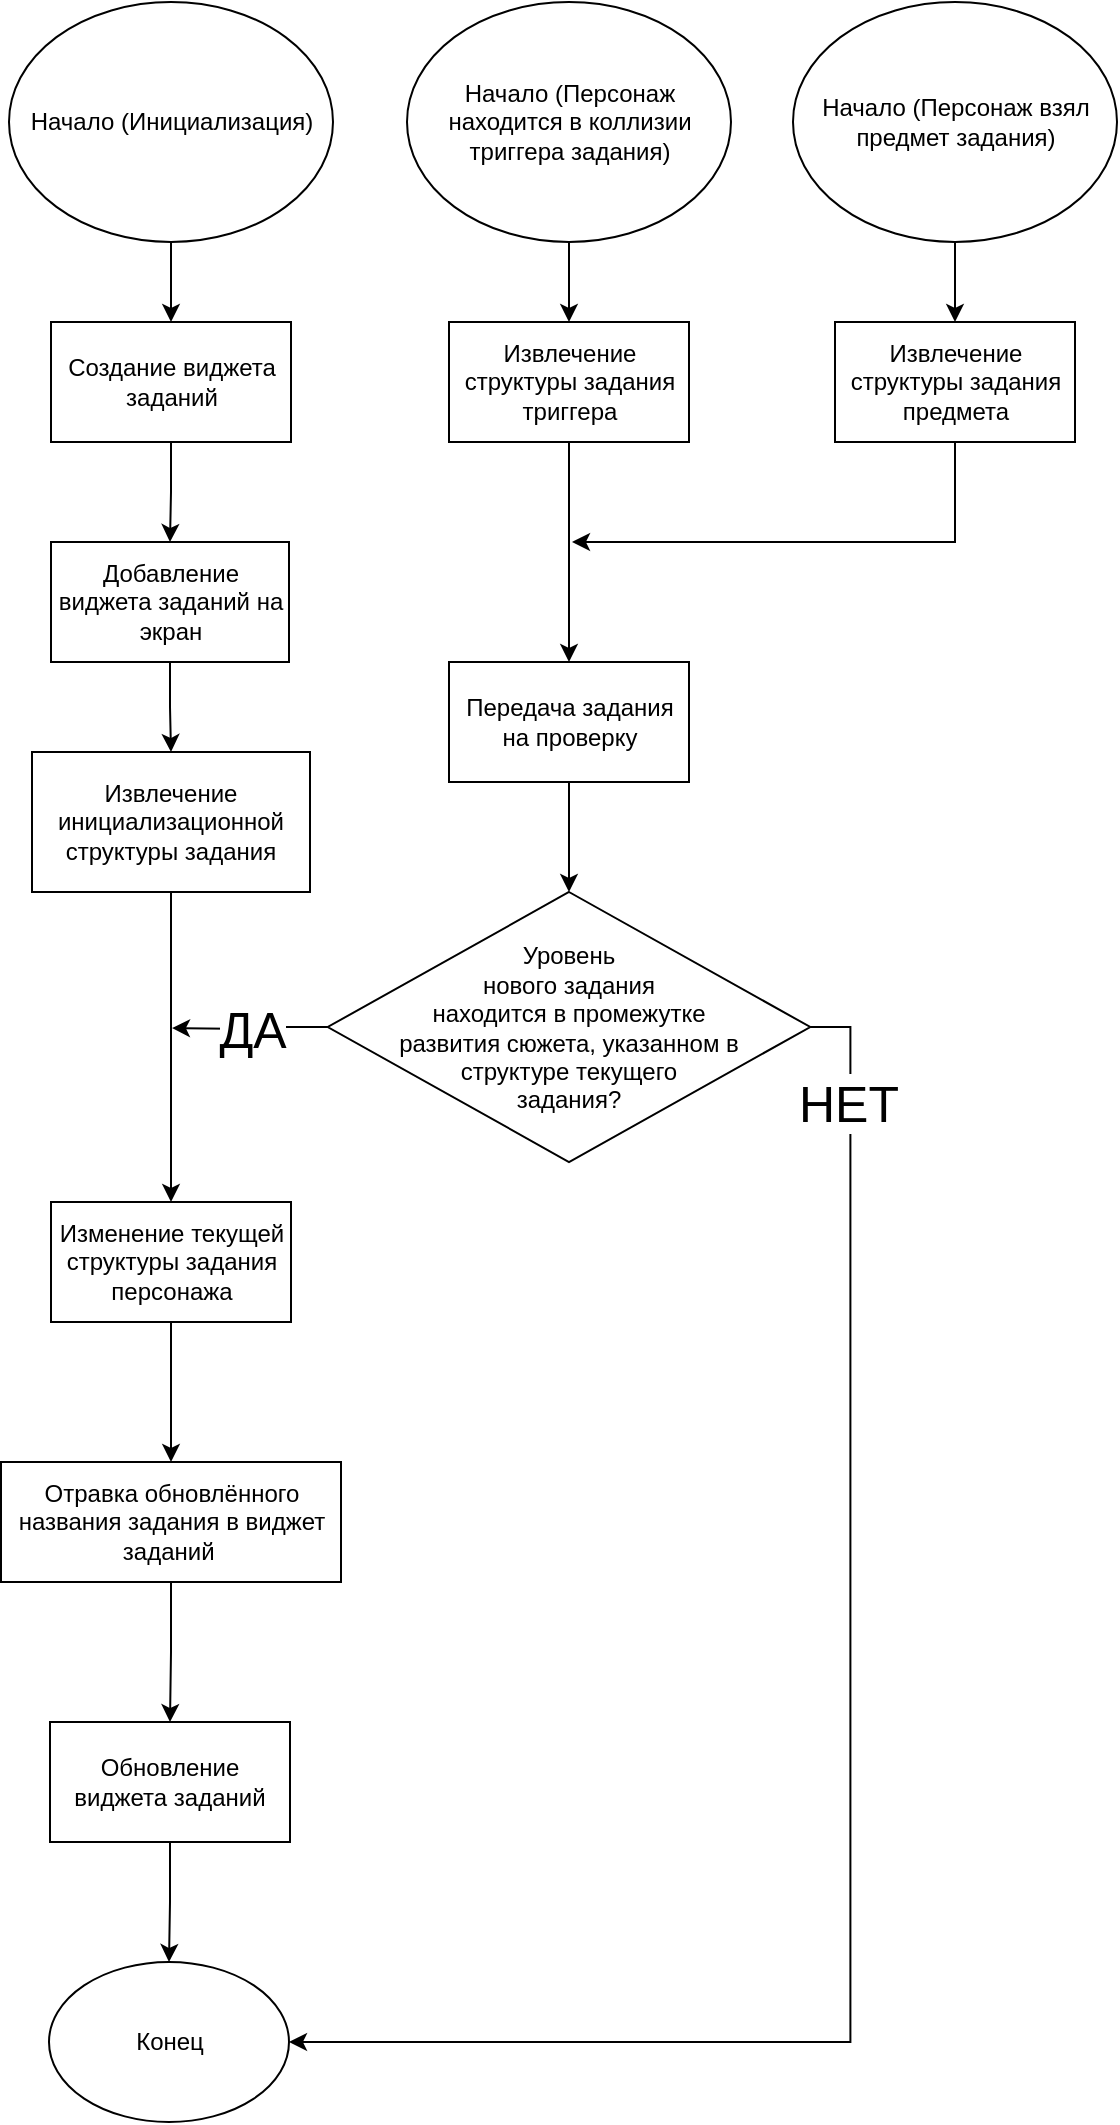 <mxfile version="22.1.11" type="github">
  <diagram name="Page-1" id="ySlSw5_M_sLU7GGw0Z9M">
    <mxGraphModel dx="1256" dy="724" grid="1" gridSize="10" guides="1" tooltips="1" connect="1" arrows="1" fold="1" page="1" pageScale="1" pageWidth="827" pageHeight="1169" math="0" shadow="0">
      <root>
        <mxCell id="0" />
        <mxCell id="1" parent="0" />
        <mxCell id="74JqKEVf_eqUBJ1XW9bd-1" style="edgeStyle=orthogonalEdgeStyle;rounded=0;orthogonalLoop=1;jettySize=auto;html=1;entryX=0.5;entryY=0;entryDx=0;entryDy=0;" edge="1" parent="1" source="74JqKEVf_eqUBJ1XW9bd-2" target="74JqKEVf_eqUBJ1XW9bd-10">
          <mxGeometry relative="1" as="geometry" />
        </mxCell>
        <mxCell id="74JqKEVf_eqUBJ1XW9bd-2" value="Начало (Персонаж находится в коллизии триггера задания)" style="ellipse;whiteSpace=wrap;html=1;" vertex="1" parent="1">
          <mxGeometry x="327.5" y="20" width="162" height="120" as="geometry" />
        </mxCell>
        <mxCell id="74JqKEVf_eqUBJ1XW9bd-3" style="edgeStyle=orthogonalEdgeStyle;rounded=0;orthogonalLoop=1;jettySize=auto;html=1;entryX=0.5;entryY=0;entryDx=0;entryDy=0;" edge="1" parent="1" source="74JqKEVf_eqUBJ1XW9bd-4" target="74JqKEVf_eqUBJ1XW9bd-23">
          <mxGeometry relative="1" as="geometry" />
        </mxCell>
        <mxCell id="74JqKEVf_eqUBJ1XW9bd-4" value="Передача задания на проверку" style="rounded=0;whiteSpace=wrap;html=1;" vertex="1" parent="1">
          <mxGeometry x="348.5" y="350" width="120" height="60" as="geometry" />
        </mxCell>
        <mxCell id="74JqKEVf_eqUBJ1XW9bd-5" style="edgeStyle=orthogonalEdgeStyle;rounded=0;orthogonalLoop=1;jettySize=auto;html=1;" edge="1" parent="1" source="74JqKEVf_eqUBJ1XW9bd-6">
          <mxGeometry relative="1" as="geometry">
            <mxPoint x="410" y="290" as="targetPoint" />
            <Array as="points">
              <mxPoint x="602" y="290" />
            </Array>
          </mxGeometry>
        </mxCell>
        <mxCell id="74JqKEVf_eqUBJ1XW9bd-6" value="Извлечение структуры задания предмета" style="rounded=0;whiteSpace=wrap;html=1;" vertex="1" parent="1">
          <mxGeometry x="541.5" y="180" width="120" height="60" as="geometry" />
        </mxCell>
        <mxCell id="74JqKEVf_eqUBJ1XW9bd-7" style="edgeStyle=orthogonalEdgeStyle;rounded=0;orthogonalLoop=1;jettySize=auto;html=1;" edge="1" parent="1" source="74JqKEVf_eqUBJ1XW9bd-8" target="74JqKEVf_eqUBJ1XW9bd-6">
          <mxGeometry relative="1" as="geometry" />
        </mxCell>
        <mxCell id="74JqKEVf_eqUBJ1XW9bd-8" value="Начало (Персонаж взял предмет задания)" style="ellipse;whiteSpace=wrap;html=1;" vertex="1" parent="1">
          <mxGeometry x="520.5" y="20" width="162" height="120" as="geometry" />
        </mxCell>
        <mxCell id="74JqKEVf_eqUBJ1XW9bd-9" style="edgeStyle=orthogonalEdgeStyle;rounded=0;orthogonalLoop=1;jettySize=auto;html=1;exitX=0.5;exitY=1;exitDx=0;exitDy=0;entryX=0.5;entryY=0;entryDx=0;entryDy=0;" edge="1" parent="1" source="74JqKEVf_eqUBJ1XW9bd-10" target="74JqKEVf_eqUBJ1XW9bd-4">
          <mxGeometry relative="1" as="geometry" />
        </mxCell>
        <mxCell id="74JqKEVf_eqUBJ1XW9bd-10" value="Извлечение структуры задания триггера" style="rounded=0;whiteSpace=wrap;html=1;" vertex="1" parent="1">
          <mxGeometry x="348.5" y="180" width="120" height="60" as="geometry" />
        </mxCell>
        <mxCell id="74JqKEVf_eqUBJ1XW9bd-11" style="edgeStyle=orthogonalEdgeStyle;rounded=0;orthogonalLoop=1;jettySize=auto;html=1;entryX=0.5;entryY=0;entryDx=0;entryDy=0;" edge="1" parent="1" source="74JqKEVf_eqUBJ1XW9bd-12" target="74JqKEVf_eqUBJ1XW9bd-14">
          <mxGeometry relative="1" as="geometry" />
        </mxCell>
        <mxCell id="74JqKEVf_eqUBJ1XW9bd-12" value="Начало (Инициализация)" style="ellipse;whiteSpace=wrap;html=1;" vertex="1" parent="1">
          <mxGeometry x="128.5" y="20" width="162" height="120" as="geometry" />
        </mxCell>
        <mxCell id="74JqKEVf_eqUBJ1XW9bd-13" style="edgeStyle=orthogonalEdgeStyle;rounded=0;orthogonalLoop=1;jettySize=auto;html=1;entryX=0.5;entryY=0;entryDx=0;entryDy=0;" edge="1" parent="1" source="74JqKEVf_eqUBJ1XW9bd-14" target="74JqKEVf_eqUBJ1XW9bd-18">
          <mxGeometry relative="1" as="geometry" />
        </mxCell>
        <mxCell id="74JqKEVf_eqUBJ1XW9bd-14" value="Создание виджета заданий" style="rounded=0;whiteSpace=wrap;html=1;" vertex="1" parent="1">
          <mxGeometry x="149.5" y="180" width="120" height="60" as="geometry" />
        </mxCell>
        <mxCell id="74JqKEVf_eqUBJ1XW9bd-15" style="edgeStyle=orthogonalEdgeStyle;rounded=0;orthogonalLoop=1;jettySize=auto;html=1;" edge="1" parent="1" source="74JqKEVf_eqUBJ1XW9bd-16" target="74JqKEVf_eqUBJ1XW9bd-25">
          <mxGeometry relative="1" as="geometry" />
        </mxCell>
        <mxCell id="74JqKEVf_eqUBJ1XW9bd-16" value="Извлечение инициализационной структуры задания" style="rounded=0;whiteSpace=wrap;html=1;" vertex="1" parent="1">
          <mxGeometry x="140" y="395" width="139" height="70" as="geometry" />
        </mxCell>
        <mxCell id="74JqKEVf_eqUBJ1XW9bd-17" style="edgeStyle=orthogonalEdgeStyle;rounded=0;orthogonalLoop=1;jettySize=auto;html=1;entryX=0.5;entryY=0;entryDx=0;entryDy=0;" edge="1" parent="1" source="74JqKEVf_eqUBJ1XW9bd-18" target="74JqKEVf_eqUBJ1XW9bd-16">
          <mxGeometry relative="1" as="geometry" />
        </mxCell>
        <mxCell id="74JqKEVf_eqUBJ1XW9bd-18" value="Добавление виджета заданий на экран" style="rounded=0;whiteSpace=wrap;html=1;" vertex="1" parent="1">
          <mxGeometry x="149.5" y="290" width="119" height="60" as="geometry" />
        </mxCell>
        <mxCell id="74JqKEVf_eqUBJ1XW9bd-19" style="edgeStyle=orthogonalEdgeStyle;rounded=0;orthogonalLoop=1;jettySize=auto;html=1;exitX=0;exitY=0.5;exitDx=0;exitDy=0;" edge="1" parent="1" source="74JqKEVf_eqUBJ1XW9bd-23">
          <mxGeometry relative="1" as="geometry">
            <mxPoint x="210" y="533" as="targetPoint" />
          </mxGeometry>
        </mxCell>
        <mxCell id="74JqKEVf_eqUBJ1XW9bd-20" value="&lt;font style=&quot;font-size: 25px;&quot;&gt;ДА&lt;/font&gt;" style="edgeLabel;html=1;align=center;verticalAlign=middle;resizable=0;points=[];" vertex="1" connectable="0" parent="74JqKEVf_eqUBJ1XW9bd-19">
          <mxGeometry x="0.215" y="-1" relative="1" as="geometry">
            <mxPoint x="9" as="offset" />
          </mxGeometry>
        </mxCell>
        <mxCell id="74JqKEVf_eqUBJ1XW9bd-21" style="edgeStyle=orthogonalEdgeStyle;rounded=0;orthogonalLoop=1;jettySize=auto;html=1;exitX=1;exitY=0.5;exitDx=0;exitDy=0;entryX=1;entryY=0.5;entryDx=0;entryDy=0;" edge="1" parent="1" source="74JqKEVf_eqUBJ1XW9bd-23" target="74JqKEVf_eqUBJ1XW9bd-30">
          <mxGeometry relative="1" as="geometry">
            <mxPoint x="450" y="870" as="targetPoint" />
          </mxGeometry>
        </mxCell>
        <mxCell id="74JqKEVf_eqUBJ1XW9bd-22" value="&lt;font style=&quot;font-size: 25px;&quot;&gt;НЕТ&lt;/font&gt;" style="edgeLabel;html=1;align=center;verticalAlign=middle;resizable=0;points=[];" vertex="1" connectable="0" parent="74JqKEVf_eqUBJ1XW9bd-21">
          <mxGeometry x="-0.859" y="-1" relative="1" as="geometry">
            <mxPoint as="offset" />
          </mxGeometry>
        </mxCell>
        <mxCell id="74JqKEVf_eqUBJ1XW9bd-23" value="Уровень&lt;br&gt;нового задания&lt;br&gt;находится в&amp;nbsp;промежутке&lt;br&gt;развития сюжета, указанном в&lt;br&gt;структуре текущего&lt;br&gt;задания?" style="rhombus;whiteSpace=wrap;html=1;" vertex="1" parent="1">
          <mxGeometry x="287.88" y="465" width="241.25" height="135" as="geometry" />
        </mxCell>
        <mxCell id="74JqKEVf_eqUBJ1XW9bd-24" style="edgeStyle=orthogonalEdgeStyle;rounded=0;orthogonalLoop=1;jettySize=auto;html=1;entryX=0.5;entryY=0;entryDx=0;entryDy=0;" edge="1" parent="1" source="74JqKEVf_eqUBJ1XW9bd-25" target="74JqKEVf_eqUBJ1XW9bd-27">
          <mxGeometry relative="1" as="geometry" />
        </mxCell>
        <mxCell id="74JqKEVf_eqUBJ1XW9bd-25" value="Изменение текущей структуры задания персонажа" style="rounded=0;whiteSpace=wrap;html=1;" vertex="1" parent="1">
          <mxGeometry x="149.5" y="620" width="120" height="60" as="geometry" />
        </mxCell>
        <mxCell id="74JqKEVf_eqUBJ1XW9bd-26" style="edgeStyle=orthogonalEdgeStyle;rounded=0;orthogonalLoop=1;jettySize=auto;html=1;entryX=0.5;entryY=0;entryDx=0;entryDy=0;" edge="1" parent="1" source="74JqKEVf_eqUBJ1XW9bd-27" target="74JqKEVf_eqUBJ1XW9bd-29">
          <mxGeometry relative="1" as="geometry" />
        </mxCell>
        <mxCell id="74JqKEVf_eqUBJ1XW9bd-27" value="Отравка обновлённого названия задания в виджет заданий&amp;nbsp;" style="rounded=0;whiteSpace=wrap;html=1;" vertex="1" parent="1">
          <mxGeometry x="124.5" y="750" width="170" height="60" as="geometry" />
        </mxCell>
        <mxCell id="74JqKEVf_eqUBJ1XW9bd-28" style="edgeStyle=orthogonalEdgeStyle;rounded=0;orthogonalLoop=1;jettySize=auto;html=1;" edge="1" parent="1" source="74JqKEVf_eqUBJ1XW9bd-29" target="74JqKEVf_eqUBJ1XW9bd-30">
          <mxGeometry relative="1" as="geometry" />
        </mxCell>
        <mxCell id="74JqKEVf_eqUBJ1XW9bd-29" value="Обновление виджета заданий" style="rounded=0;whiteSpace=wrap;html=1;" vertex="1" parent="1">
          <mxGeometry x="149" y="880" width="120" height="60" as="geometry" />
        </mxCell>
        <mxCell id="74JqKEVf_eqUBJ1XW9bd-30" value="Конец" style="ellipse;whiteSpace=wrap;html=1;" vertex="1" parent="1">
          <mxGeometry x="148.5" y="1000" width="120" height="80" as="geometry" />
        </mxCell>
      </root>
    </mxGraphModel>
  </diagram>
</mxfile>
